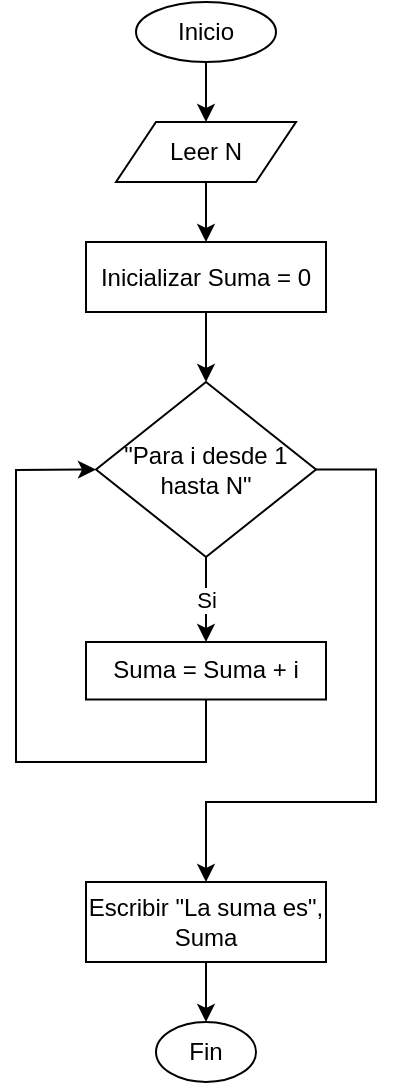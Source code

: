 <?xml version="1.0" encoding="UTF-8"?>
<mxfile version="26.0.9">
  <diagram name="Página-1" id="Ki_rNH3ttH0F2i1-WapN">
    <mxGraphModel dx="482" dy="613" grid="1" gridSize="10" guides="1" tooltips="1" connect="1" arrows="1" fold="1" page="1" pageScale="1" pageWidth="827" pageHeight="1169" math="0" shadow="0">
      <root>
        <mxCell id="0" />
        <mxCell id="1" parent="0" />
        <mxCell id="oOK5K-sXjssoi7FxUGHL-3" value="" style="edgeStyle=orthogonalEdgeStyle;rounded=0;orthogonalLoop=1;jettySize=auto;html=1;" edge="1" parent="1" source="oOK5K-sXjssoi7FxUGHL-1" target="oOK5K-sXjssoi7FxUGHL-2">
          <mxGeometry relative="1" as="geometry" />
        </mxCell>
        <mxCell id="oOK5K-sXjssoi7FxUGHL-1" value="Inicio" style="ellipse;whiteSpace=wrap;html=1;" vertex="1" parent="1">
          <mxGeometry x="220" y="60" width="70" height="30" as="geometry" />
        </mxCell>
        <mxCell id="oOK5K-sXjssoi7FxUGHL-5" value="" style="edgeStyle=orthogonalEdgeStyle;rounded=0;orthogonalLoop=1;jettySize=auto;html=1;" edge="1" parent="1" source="oOK5K-sXjssoi7FxUGHL-2" target="oOK5K-sXjssoi7FxUGHL-4">
          <mxGeometry relative="1" as="geometry" />
        </mxCell>
        <mxCell id="oOK5K-sXjssoi7FxUGHL-2" value="Leer N" style="shape=parallelogram;perimeter=parallelogramPerimeter;whiteSpace=wrap;html=1;fixedSize=1;" vertex="1" parent="1">
          <mxGeometry x="210" y="120" width="90" height="30" as="geometry" />
        </mxCell>
        <mxCell id="oOK5K-sXjssoi7FxUGHL-7" value="" style="edgeStyle=orthogonalEdgeStyle;rounded=0;orthogonalLoop=1;jettySize=auto;html=1;" edge="1" parent="1" source="oOK5K-sXjssoi7FxUGHL-4" target="oOK5K-sXjssoi7FxUGHL-6">
          <mxGeometry relative="1" as="geometry" />
        </mxCell>
        <mxCell id="oOK5K-sXjssoi7FxUGHL-4" value="Inicializar Suma = 0" style="whiteSpace=wrap;html=1;" vertex="1" parent="1">
          <mxGeometry x="195" y="180" width="120" height="35" as="geometry" />
        </mxCell>
        <mxCell id="oOK5K-sXjssoi7FxUGHL-9" value="Si" style="edgeStyle=orthogonalEdgeStyle;rounded=0;orthogonalLoop=1;jettySize=auto;html=1;" edge="1" parent="1" source="oOK5K-sXjssoi7FxUGHL-6" target="oOK5K-sXjssoi7FxUGHL-8">
          <mxGeometry relative="1" as="geometry" />
        </mxCell>
        <mxCell id="oOK5K-sXjssoi7FxUGHL-12" value="" style="edgeStyle=orthogonalEdgeStyle;rounded=0;orthogonalLoop=1;jettySize=auto;html=1;" edge="1" parent="1" source="oOK5K-sXjssoi7FxUGHL-6" target="oOK5K-sXjssoi7FxUGHL-11">
          <mxGeometry relative="1" as="geometry">
            <Array as="points">
              <mxPoint x="340" y="294" />
              <mxPoint x="340" y="460" />
              <mxPoint x="255" y="460" />
            </Array>
          </mxGeometry>
        </mxCell>
        <mxCell id="oOK5K-sXjssoi7FxUGHL-6" value="&quot;Para i desde 1 hasta N&quot;" style="rhombus;whiteSpace=wrap;html=1;" vertex="1" parent="1">
          <mxGeometry x="200" y="250" width="110" height="87.5" as="geometry" />
        </mxCell>
        <mxCell id="oOK5K-sXjssoi7FxUGHL-8" value="Suma = Suma + i" style="whiteSpace=wrap;html=1;" vertex="1" parent="1">
          <mxGeometry x="195" y="380" width="120" height="28.75" as="geometry" />
        </mxCell>
        <mxCell id="oOK5K-sXjssoi7FxUGHL-10" value="" style="endArrow=classic;html=1;rounded=0;exitX=0.5;exitY=1;exitDx=0;exitDy=0;entryX=0;entryY=0.5;entryDx=0;entryDy=0;" edge="1" parent="1" source="oOK5K-sXjssoi7FxUGHL-8" target="oOK5K-sXjssoi7FxUGHL-6">
          <mxGeometry width="50" height="50" relative="1" as="geometry">
            <mxPoint x="140" y="550" as="sourcePoint" />
            <mxPoint x="110" y="440" as="targetPoint" />
            <Array as="points">
              <mxPoint x="255" y="440" />
              <mxPoint x="160" y="440" />
              <mxPoint x="160" y="294" />
            </Array>
          </mxGeometry>
        </mxCell>
        <mxCell id="oOK5K-sXjssoi7FxUGHL-14" value="" style="edgeStyle=orthogonalEdgeStyle;rounded=0;orthogonalLoop=1;jettySize=auto;html=1;" edge="1" parent="1" source="oOK5K-sXjssoi7FxUGHL-11" target="oOK5K-sXjssoi7FxUGHL-13">
          <mxGeometry relative="1" as="geometry" />
        </mxCell>
        <mxCell id="oOK5K-sXjssoi7FxUGHL-11" value="Escribir &quot;La suma es&quot;, Suma" style="whiteSpace=wrap;html=1;" vertex="1" parent="1">
          <mxGeometry x="195" y="500" width="120" height="40" as="geometry" />
        </mxCell>
        <mxCell id="oOK5K-sXjssoi7FxUGHL-13" value="Fin" style="ellipse;whiteSpace=wrap;html=1;" vertex="1" parent="1">
          <mxGeometry x="230" y="570" width="50" height="30" as="geometry" />
        </mxCell>
      </root>
    </mxGraphModel>
  </diagram>
</mxfile>
